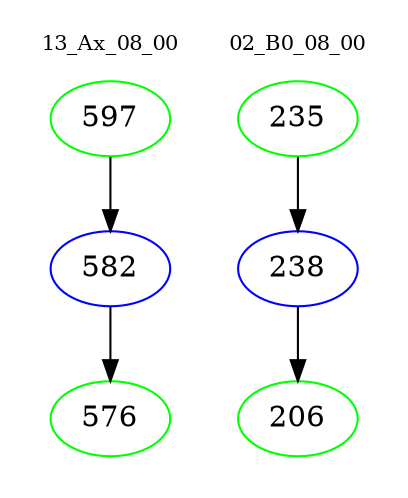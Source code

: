 digraph{
subgraph cluster_0 {
color = white
label = "13_Ax_08_00";
fontsize=10;
T0_597 [label="597", color="green"]
T0_597 -> T0_582 [color="black"]
T0_582 [label="582", color="blue"]
T0_582 -> T0_576 [color="black"]
T0_576 [label="576", color="green"]
}
subgraph cluster_1 {
color = white
label = "02_B0_08_00";
fontsize=10;
T1_235 [label="235", color="green"]
T1_235 -> T1_238 [color="black"]
T1_238 [label="238", color="blue"]
T1_238 -> T1_206 [color="black"]
T1_206 [label="206", color="green"]
}
}
